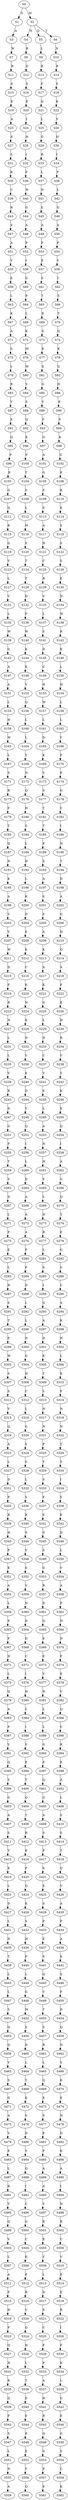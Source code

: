 strict digraph  {
	S0 -> S1 [ label = S ];
	S0 -> S2 [ label = M ];
	S1 -> S3 [ label = A ];
	S2 -> S4 [ label = N ];
	S2 -> S5 [ label = Q ];
	S2 -> S6 [ label = T ];
	S3 -> S7 [ label = W ];
	S4 -> S8 [ label = R ];
	S5 -> S9 [ label = L ];
	S6 -> S10 [ label = N ];
	S7 -> S11 [ label = R ];
	S8 -> S12 [ label = G ];
	S9 -> S13 [ label = R ];
	S10 -> S14 [ label = R ];
	S11 -> S15 [ label = S ];
	S12 -> S16 [ label = S ];
	S13 -> S17 [ label = F ];
	S14 -> S18 [ label = S ];
	S15 -> S19 [ label = E ];
	S16 -> S20 [ label = E ];
	S17 -> S21 [ label = Q ];
	S18 -> S22 [ label = K ];
	S19 -> S23 [ label = A ];
	S20 -> S24 [ label = I ];
	S21 -> S25 [ label = L ];
	S22 -> S26 [ label = V ];
	S23 -> S27 [ label = E ];
	S24 -> S28 [ label = H ];
	S25 -> S29 [ label = G ];
	S26 -> S30 [ label = H ];
	S27 -> S31 [ label = S ];
	S28 -> S32 [ label = I ];
	S29 -> S33 [ label = R ];
	S30 -> S34 [ label = I ];
	S31 -> S35 [ label = R ];
	S32 -> S36 [ label = F ];
	S33 -> S37 [ label = L ];
	S34 -> S38 [ label = F ];
	S35 -> S39 [ label = C ];
	S36 -> S40 [ label = W ];
	S37 -> S41 [ label = N ];
	S38 -> S42 [ label = L ];
	S39 -> S43 [ label = R ];
	S40 -> S44 [ label = G ];
	S41 -> S45 [ label = S ];
	S42 -> S46 [ label = G ];
	S43 -> S47 [ label = S ];
	S44 -> S48 [ label = A ];
	S45 -> S49 [ label = A ];
	S46 -> S50 [ label = A ];
	S47 -> S51 [ label = A ];
	S48 -> S52 [ label = P ];
	S49 -> S53 [ label = P ];
	S50 -> S54 [ label = P ];
	S51 -> S55 [ label = V ];
	S52 -> S56 [ label = I ];
	S53 -> S57 [ label = E ];
	S54 -> S58 [ label = V ];
	S55 -> S59 [ label = E ];
	S56 -> S60 [ label = G ];
	S57 -> S61 [ label = S ];
	S58 -> S62 [ label = I ];
	S59 -> S63 [ label = L ];
	S60 -> S64 [ label = P ];
	S61 -> S65 [ label = T ];
	S62 -> S66 [ label = S ];
	S63 -> S67 [ label = K ];
	S64 -> S68 [ label = L ];
	S65 -> S69 [ label = E ];
	S66 -> S70 [ label = T ];
	S67 -> S71 [ label = A ];
	S68 -> S72 [ label = K ];
	S69 -> S73 [ label = G ];
	S70 -> S74 [ label = Q ];
	S71 -> S75 [ label = S ];
	S72 -> S76 [ label = M ];
	S73 -> S77 [ label = E ];
	S74 -> S78 [ label = K ];
	S75 -> S79 [ label = L ];
	S76 -> S80 [ label = M ];
	S77 -> S81 [ label = S ];
	S78 -> S82 [ label = G ];
	S79 -> S83 [ label = R ];
	S80 -> S84 [ label = V ];
	S81 -> S85 [ label = G ];
	S82 -> S86 [ label = H ];
	S83 -> S87 [ label = V ];
	S84 -> S88 [ label = S ];
	S85 -> S89 [ label = V ];
	S86 -> S90 [ label = K ];
	S87 -> S91 [ label = E ];
	S88 -> S92 [ label = Q ];
	S89 -> S93 [ label = F ];
	S90 -> S94 [ label = S ];
	S91 -> S95 [ label = Q ];
	S92 -> S96 [ label = E ];
	S93 -> S97 [ label = G ];
	S94 -> S98 [ label = K ];
	S95 -> S99 [ label = P ];
	S96 -> S100 [ label = P ];
	S97 -> S101 [ label = A ];
	S98 -> S102 [ label = G ];
	S99 -> S103 [ label = R ];
	S100 -> S104 [ label = T ];
	S101 -> S105 [ label = G ];
	S102 -> S106 [ label = E ];
	S103 -> S107 [ label = G ];
	S104 -> S108 [ label = S ];
	S105 -> S109 [ label = S ];
	S106 -> S110 [ label = K ];
	S107 -> S111 [ label = Q ];
	S108 -> S112 [ label = L ];
	S109 -> S113 [ label = S ];
	S110 -> S114 [ label = E ];
	S111 -> S115 [ label = R ];
	S112 -> S116 [ label = M ];
	S113 -> S117 [ label = A ];
	S114 -> S118 [ label = S ];
	S115 -> S119 [ label = G ];
	S116 -> S120 [ label = S ];
	S117 -> S121 [ label = H ];
	S118 -> S122 [ label = S ];
	S119 -> S123 [ label = V ];
	S120 -> S124 [ label = T ];
	S121 -> S125 [ label = C ];
	S122 -> S126 [ label = S ];
	S123 -> S127 [ label = L ];
	S124 -> S128 [ label = T ];
	S125 -> S129 [ label = R ];
	S126 -> S130 [ label = E ];
	S127 -> S131 [ label = V ];
	S128 -> S132 [ label = D ];
	S129 -> S133 [ label = V ];
	S130 -> S134 [ label = N ];
	S131 -> S135 [ label = L ];
	S132 -> S136 [ label = P ];
	S133 -> S137 [ label = L ];
	S134 -> S138 [ label = W ];
	S135 -> S139 [ label = W ];
	S136 -> S140 [ label = W ];
	S137 -> S141 [ label = S ];
	S138 -> S142 [ label = R ];
	S139 -> S143 [ label = G ];
	S140 -> S144 [ label = K ];
	S141 -> S145 [ label = D ];
	S142 -> S146 [ label = K ];
	S143 -> S147 [ label = A ];
	S144 -> S148 [ label = K ];
	S145 -> S149 [ label = C ];
	S146 -> S150 [ label = L ];
	S147 -> S151 [ label = A ];
	S148 -> S152 [ label = V ];
	S149 -> S153 [ label = H ];
	S150 -> S154 [ label = H ];
	S151 -> S155 [ label = L ];
	S152 -> S156 [ label = Q ];
	S153 -> S157 [ label = W ];
	S154 -> S158 [ label = L ];
	S155 -> S159 [ label = H ];
	S156 -> S160 [ label = L ];
	S157 -> S161 [ label = L ];
	S158 -> S162 [ label = L ];
	S159 -> S163 [ label = W ];
	S160 -> S164 [ label = L ];
	S161 -> S165 [ label = D ];
	S162 -> S166 [ label = Y ];
	S163 -> S167 [ label = L ];
	S164 -> S168 [ label = Y ];
	S165 -> S169 [ label = K ];
	S166 -> S170 [ label = P ];
	S167 -> S171 [ label = S ];
	S168 -> S172 [ label = N ];
	S169 -> S173 [ label = V ];
	S170 -> S174 [ label = E ];
	S171 -> S175 [ label = R ];
	S172 -> S176 [ label = Q ];
	S173 -> S177 [ label = S ];
	S174 -> S178 [ label = G ];
	S175 -> S179 [ label = F ];
	S176 -> S180 [ label = H ];
	S177 -> S181 [ label = T ];
	S178 -> S182 [ label = C ];
	S179 -> S183 [ label = T ];
	S180 -> S184 [ label = S ];
	S181 -> S185 [ label = T ];
	S182 -> S186 [ label = I ];
	S183 -> S187 [ label = Q ];
	S184 -> S188 [ label = L ];
	S185 -> S189 [ label = E ];
	S186 -> S190 [ label = N ];
	S187 -> S191 [ label = N ];
	S188 -> S192 [ label = H ];
	S189 -> S193 [ label = S ];
	S190 -> S194 [ label = T ];
	S191 -> S195 [ label = K ];
	S192 -> S196 [ label = L ];
	S193 -> S197 [ label = A ];
	S194 -> S198 [ label = D ];
	S195 -> S199 [ label = A ];
	S196 -> S200 [ label = K ];
	S197 -> S201 [ label = S ];
	S198 -> S202 [ label = A ];
	S199 -> S203 [ label = V ];
	S200 -> S204 [ label = D ];
	S201 -> S205 [ label = S ];
	S202 -> S206 [ label = G ];
	S203 -> S207 [ label = V ];
	S204 -> S208 [ label = E ];
	S205 -> S209 [ label = A ];
	S206 -> S210 [ label = H ];
	S207 -> S211 [ label = W ];
	S208 -> S212 [ label = K ];
	S209 -> S213 [ label = K ];
	S210 -> S214 [ label = Q ];
	S211 -> S215 [ label = D ];
	S212 -> S216 [ label = C ];
	S213 -> S217 [ label = A ];
	S214 -> S218 [ label = A ];
	S215 -> S219 [ label = F ];
	S216 -> S220 [ label = K ];
	S217 -> S221 [ label = K ];
	S218 -> S222 [ label = F ];
	S219 -> S223 [ label = R ];
	S220 -> S224 [ label = N ];
	S221 -> S225 [ label = G ];
	S222 -> S226 [ label = E ];
	S223 -> S227 [ label = N ];
	S224 -> S228 [ label = K ];
	S225 -> S229 [ label = L ];
	S226 -> S230 [ label = H ];
	S227 -> S231 [ label = L ];
	S228 -> S232 [ label = N ];
	S229 -> S233 [ label = D ];
	S230 -> S234 [ label = R ];
	S231 -> S235 [ label = L ];
	S232 -> S236 [ label = V ];
	S233 -> S237 [ label = C ];
	S234 -> S238 [ label = V ];
	S235 -> S239 [ label = V ];
	S236 -> S240 [ label = E ];
	S237 -> S241 [ label = V ];
	S238 -> S242 [ label = Y ];
	S239 -> S243 [ label = R ];
	S240 -> S244 [ label = D ];
	S241 -> S245 [ label = S ];
	S242 -> S246 [ label = K ];
	S243 -> S247 [ label = D ];
	S244 -> S248 [ label = Y ];
	S245 -> S249 [ label = L ];
	S246 -> S250 [ label = E ];
	S247 -> S251 [ label = G ];
	S248 -> S252 [ label = Q ];
	S249 -> S253 [ label = A ];
	S250 -> S254 [ label = Q ];
	S251 -> S255 [ label = P ];
	S252 -> S256 [ label = I ];
	S253 -> S257 [ label = N ];
	S254 -> S258 [ label = I ];
	S255 -> S259 [ label = T ];
	S256 -> S260 [ label = L ];
	S257 -> S261 [ label = H ];
	S258 -> S262 [ label = A ];
	S259 -> S263 [ label = S ];
	S260 -> S264 [ label = D ];
	S261 -> S265 [ label = V ];
	S262 -> S266 [ label = G ];
	S263 -> S267 [ label = D ];
	S264 -> S268 [ label = A ];
	S265 -> S269 [ label = L ];
	S266 -> S270 [ label = Q ];
	S267 -> S271 [ label = L ];
	S268 -> S272 [ label = A ];
	S269 -> S273 [ label = H ];
	S270 -> S274 [ label = T ];
	S271 -> S275 [ label = P ];
	S272 -> S276 [ label = A ];
	S273 -> S277 [ label = R ];
	S274 -> S278 [ label = E ];
	S275 -> S279 [ label = E ];
	S276 -> S280 [ label = P ];
	S277 -> S281 [ label = L ];
	S278 -> S282 [ label = G ];
	S279 -> S283 [ label = L ];
	S280 -> S284 [ label = P ];
	S281 -> S285 [ label = S ];
	S282 -> S286 [ label = S ];
	S283 -> S287 [ label = H ];
	S284 -> S288 [ label = D ];
	S285 -> S289 [ label = I ];
	S286 -> S290 [ label = C ];
	S287 -> S291 [ label = S ];
	S288 -> S292 [ label = L ];
	S289 -> S293 [ label = G ];
	S290 -> S294 [ label = A ];
	S291 -> S295 [ label = T ];
	S292 -> S296 [ label = L ];
	S293 -> S297 [ label = A ];
	S294 -> S298 [ label = K ];
	S295 -> S299 [ label = P ];
	S296 -> S300 [ label = N ];
	S297 -> S301 [ label = D ];
	S298 -> S302 [ label = N ];
	S299 -> S303 [ label = W ];
	S300 -> S304 [ label = G ];
	S301 -> S305 [ label = K ];
	S302 -> S306 [ label = L ];
	S303 -> S307 [ label = S ];
	S304 -> S308 [ label = H ];
	S305 -> S309 [ label = T ];
	S306 -> S310 [ label = K ];
	S307 -> S311 [ label = S ];
	S308 -> S312 [ label = C ];
	S309 -> S313 [ label = L ];
	S310 -> S314 [ label = P ];
	S311 -> S315 [ label = V ];
	S312 -> S316 [ label = L ];
	S313 -> S317 [ label = N ];
	S314 -> S318 [ label = N ];
	S315 -> S319 [ label = Q ];
	S316 -> S320 [ label = G ];
	S317 -> S321 [ label = N ];
	S318 -> S322 [ label = N ];
	S319 -> S323 [ label = A ];
	S320 -> S324 [ label = S ];
	S321 -> S325 [ label = P ];
	S322 -> S326 [ label = T ];
	S323 -> S327 [ label = L ];
	S324 -> S328 [ label = S ];
	S325 -> S329 [ label = T ];
	S326 -> S330 [ label = S ];
	S327 -> S331 [ label = D ];
	S328 -> S332 [ label = L ];
	S329 -> S333 [ label = S ];
	S330 -> S334 [ label = I ];
	S331 -> S335 [ label = P ];
	S332 -> S336 [ label = S ];
	S333 -> S337 [ label = F ];
	S334 -> S338 [ label = S ];
	S335 -> S339 [ label = R ];
	S336 -> S340 [ label = R ];
	S337 -> S341 [ label = S ];
	S338 -> S342 [ label = E ];
	S339 -> S343 [ label = H ];
	S340 -> S344 [ label = S ];
	S341 -> S345 [ label = G ];
	S342 -> S346 [ label = D ];
	S343 -> S347 [ label = P ];
	S344 -> S348 [ label = V ];
	S345 -> S349 [ label = S ];
	S346 -> S350 [ label = L ];
	S347 -> S351 [ label = K ];
	S348 -> S352 [ label = S ];
	S349 -> S353 [ label = G ];
	S350 -> S354 [ label = V ];
	S351 -> S355 [ label = A ];
	S352 -> S356 [ label = V ];
	S353 -> S357 [ label = R ];
	S354 -> S358 [ label = A ];
	S355 -> S359 [ label = L ];
	S356 -> S360 [ label = N ];
	S357 -> S361 [ label = D ];
	S358 -> S362 [ label = F ];
	S359 -> S363 [ label = E ];
	S360 -> S364 [ label = D ];
	S361 -> S365 [ label = Q ];
	S362 -> S366 [ label = H ];
	S363 -> S367 [ label = F ];
	S364 -> S368 [ label = D ];
	S365 -> S369 [ label = E ];
	S366 -> S370 [ label = N ];
	S367 -> S371 [ label = H ];
	S368 -> S372 [ label = C ];
	S369 -> S373 [ label = E ];
	S370 -> S374 [ label = F ];
	S371 -> S375 [ label = L ];
	S372 -> S376 [ label = I ];
	S373 -> S377 [ label = V ];
	S374 -> S378 [ label = E ];
	S375 -> S379 [ label = Q ];
	S376 -> S380 [ label = H ];
	S377 -> S381 [ label = H ];
	S378 -> S382 [ label = V ];
	S379 -> S383 [ label = A ];
	S380 -> S384 [ label = C ];
	S381 -> S385 [ label = L ];
	S382 -> S386 [ label = Q ];
	S383 -> S387 [ label = P ];
	S384 -> S388 [ label = I ];
	S385 -> S389 [ label = L ];
	S386 -> S390 [ label = C ];
	S387 -> S391 [ label = V ];
	S388 -> S392 [ label = S ];
	S389 -> S393 [ label = G ];
	S390 -> S394 [ label = R ];
	S391 -> S395 [ label = Q ];
	S392 -> S396 [ label = E ];
	S393 -> S397 [ label = E ];
	S394 -> S398 [ label = E ];
	S395 -> S399 [ label = S ];
	S396 -> S400 [ label = T ];
	S397 -> S401 [ label = Q ];
	S398 -> S402 [ label = A ];
	S399 -> S403 [ label = G ];
	S400 -> S404 [ label = Q ];
	S401 -> S405 [ label = G ];
	S402 -> S406 [ label = L ];
	S403 -> S407 [ label = A ];
	S404 -> S408 [ label = T ];
	S405 -> S409 [ label = A ];
	S406 -> S410 [ label = S ];
	S407 -> S411 [ label = S ];
	S408 -> S412 [ label = R ];
	S409 -> S413 [ label = S ];
	S410 -> S414 [ label = S ];
	S411 -> S415 [ label = V ];
	S412 -> S416 [ label = K ];
	S413 -> S417 [ label = P ];
	S414 -> S418 [ label = T ];
	S415 -> S419 [ label = E ];
	S416 -> S420 [ label = F ];
	S417 -> S421 [ label = S ];
	S418 -> S422 [ label = Q ];
	S419 -> S423 [ label = L ];
	S420 -> S424 [ label = Q ];
	S421 -> S425 [ label = E ];
	S422 -> S426 [ label = V ];
	S423 -> S427 [ label = D ];
	S424 -> S428 [ label = K ];
	S425 -> S429 [ label = S ];
	S426 -> S430 [ label = A ];
	S427 -> S431 [ label = L ];
	S428 -> S432 [ label = S ];
	S429 -> S433 [ label = P ];
	S430 -> S434 [ label = P ];
	S431 -> S435 [ label = D ];
	S432 -> S436 [ label = H ];
	S433 -> S437 [ label = E ];
	S434 -> S438 [ label = A ];
	S435 -> S439 [ label = T ];
	S436 -> S440 [ label = P ];
	S437 -> S441 [ label = S ];
	S438 -> S442 [ label = E ];
	S439 -> S443 [ label = L ];
	S440 -> S444 [ label = L ];
	S441 -> S445 [ label = Q ];
	S442 -> S446 [ label = S ];
	S443 -> S447 [ label = L ];
	S444 -> S448 [ label = G ];
	S445 -> S449 [ label = V ];
	S446 -> S450 [ label = F ];
	S447 -> S451 [ label = S ];
	S448 -> S452 [ label = M ];
	S449 -> S453 [ label = T ];
	S450 -> S454 [ label = D ];
	S451 -> S455 [ label = Q ];
	S452 -> S456 [ label = S ];
	S453 -> S457 [ label = S ];
	S454 -> S458 [ label = Q ];
	S455 -> S459 [ label = Q ];
	S456 -> S460 [ label = D ];
	S457 -> S461 [ label = R ];
	S458 -> S462 [ label = N ];
	S459 -> S463 [ label = Y ];
	S460 -> S464 [ label = L ];
	S461 -> S465 [ label = L ];
	S462 -> S466 [ label = Y ];
	S463 -> S467 [ label = S ];
	S464 -> S468 [ label = T ];
	S465 -> S469 [ label = Q ];
	S466 -> S470 [ label = K ];
	S467 -> S471 [ label = G ];
	S468 -> S472 [ label = K ];
	S469 -> S473 [ label = E ];
	S470 -> S474 [ label = E ];
	S471 -> S475 [ label = A ];
	S472 -> S476 [ label = S ];
	S473 -> S477 [ label = S ];
	S474 -> S478 [ label = N ];
	S475 -> S479 [ label = V ];
	S476 -> S480 [ label = D ];
	S477 -> S481 [ label = P ];
	S478 -> S482 [ label = D ];
	S479 -> S483 [ label = E ];
	S480 -> S484 [ label = V ];
	S481 -> S485 [ label = P ];
	S482 -> S486 [ label = K ];
	S483 -> S487 [ label = L ];
	S484 -> S488 [ label = Q ];
	S485 -> S489 [ label = A ];
	S486 -> S490 [ label = A ];
	S487 -> S491 [ label = R ];
	S488 -> S492 [ label = I ];
	S489 -> S493 [ label = A ];
	S490 -> S494 [ label = I ];
	S491 -> S495 [ label = V ];
	S492 -> S496 [ label = C ];
	S493 -> S497 [ label = V ];
	S494 -> S498 [ label = N ];
	S495 -> S499 [ label = Q ];
	S496 -> S500 [ label = G ];
	S497 -> S501 [ label = R ];
	S498 -> S502 [ label = R ];
	S499 -> S503 [ label = V ];
	S500 -> S504 [ label = C ];
	S501 -> S505 [ label = E ];
	S502 -> S506 [ label = C ];
	S503 -> S507 [ label = L ];
	S504 -> S508 [ label = K ];
	S505 -> S509 [ label = Y ];
	S506 -> S510 [ label = V ];
	S507 -> S511 [ label = A ];
	S508 -> S512 [ label = E ];
	S509 -> S513 [ label = L ];
	S510 -> S514 [ label = E ];
	S511 -> S515 [ label = F ];
	S512 -> S516 [ label = R ];
	S513 -> S517 [ label = D ];
	S514 -> S518 [ label = E ];
	S515 -> S519 [ label = H ];
	S516 -> S520 [ label = V ];
	S517 -> S521 [ label = S ];
	S518 -> S522 [ label = R ];
	S519 -> S523 [ label = F ];
	S520 -> S524 [ label = Q ];
	S521 -> S525 [ label = C ];
	S522 -> S526 [ label = I ];
	S523 -> S527 [ label = Q ];
	S524 -> S528 [ label = H ];
	S525 -> S529 [ label = F ];
	S526 -> S530 [ label = F ];
	S527 -> S531 [ label = H ];
	S528 -> S532 [ label = L ];
	S529 -> S533 [ label = P ];
	S530 -> S534 [ label = K ];
	S531 -> S535 [ label = R ];
	S532 -> S536 [ label = T ];
	S533 -> S537 [ label = A ];
	S534 -> S538 [ label = L ];
	S535 -> S539 [ label = Q ];
	S536 -> S540 [ label = E ];
	S537 -> S541 [ label = H ];
	S538 -> S542 [ label = G ];
	S539 -> S543 [ label = P ];
	S540 -> S544 [ label = E ];
	S541 -> S545 [ label = R ];
	S542 -> S546 [ label = E ];
	S543 -> S547 [ label = S ];
	S544 -> S548 [ label = E ];
	S545 -> S549 [ label = Q ];
	S546 -> S550 [ label = G ];
	S547 -> S551 [ label = L ];
	S548 -> S552 [ label = E ];
	S549 -> S553 [ label = G ];
	S550 -> S554 [ label = S ];
	S551 -> S555 [ label = N ];
	S552 -> S556 [ label = Y ];
	S553 -> S557 [ label = P ];
	S554 -> S558 [ label = C ];
	S555 -> S559 [ label = A ];
	S556 -> S560 [ label = Q ];
	S557 -> S561 [ label = E ];
	S558 -> S562 [ label = K ];
}
